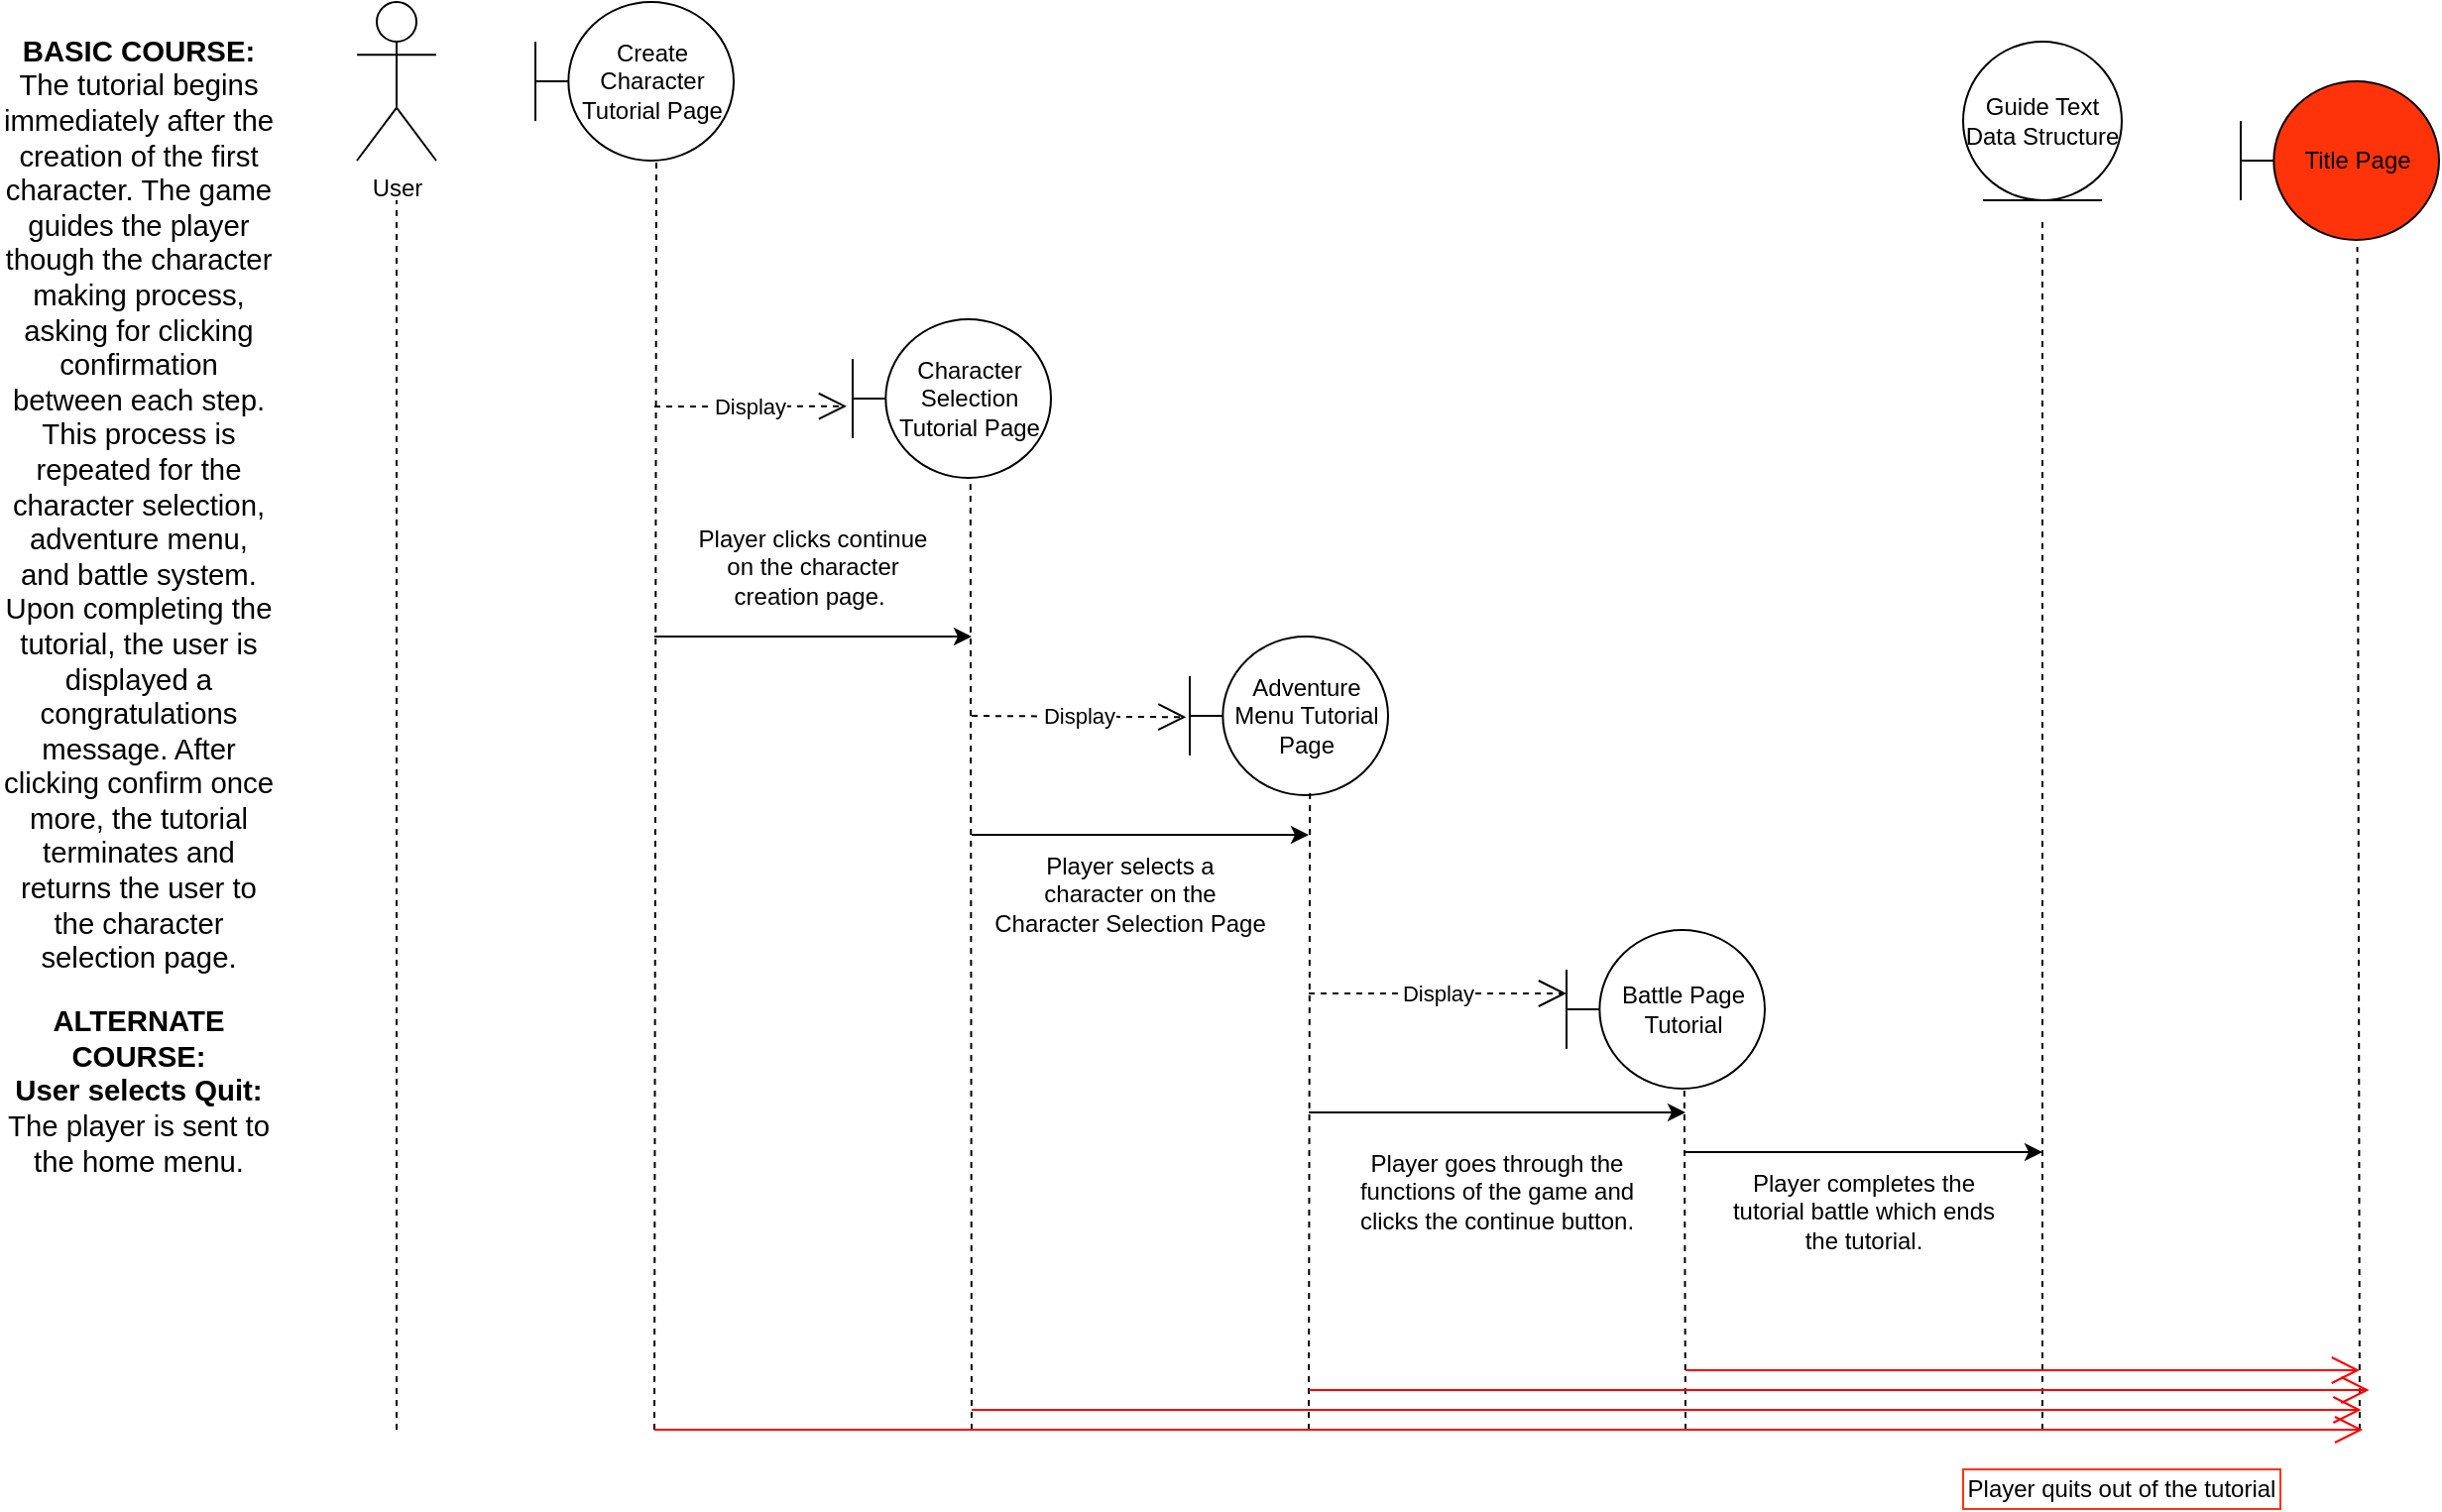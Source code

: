 <mxfile version="12.6.4" type="google"><diagram id="k_XgdMccSAED8uHUzafZ" name="Page-1"><mxGraphModel dx="495" dy="556" grid="1" gridSize="10" guides="1" tooltips="1" connect="1" arrows="1" fold="1" page="1" pageScale="1" pageWidth="850" pageHeight="1100" math="0" shadow="0"><root><mxCell id="0"/><mxCell id="1" parent="0"/><mxCell id="-5e5OEWL0xlYz2oazTzG-1" value="&lt;p dir=&quot;ltr&quot; style=&quot;line-height: 1.2 ; margin-top: 0pt ; margin-bottom: 0pt&quot;&gt;&lt;span style=&quot;font-size: 11pt ; font-family: &amp;#34;arial&amp;#34; ; background-color: transparent ; font-weight: 700 ; vertical-align: baseline ; white-space: pre-wrap&quot;&gt;BASIC COURSE:&lt;/span&gt;&lt;/p&gt;&lt;p dir=&quot;ltr&quot; style=&quot;line-height: 1.2 ; margin-top: 0pt ; margin-bottom: 0pt&quot;&gt;&lt;span style=&quot;font-size: 11pt ; font-family: &amp;#34;arial&amp;#34; ; background-color: transparent ; vertical-align: baseline ; white-space: pre-wrap&quot;&gt;The tutorial begins immediately after the creation of the first character. The game guides the player though the character making process, asking for clicking confirmation between each step. This process is repeated for the character selection, adventure menu, and battle system. Upon completing the tutorial, the user is displayed a congratulations message. After clicking confirm once more, the tutorial terminates and returns the user to the character selection page.&lt;/span&gt;&lt;/p&gt;&lt;p dir=&quot;ltr&quot; style=&quot;line-height: 1.2 ; margin-top: 0pt ; margin-bottom: 0pt&quot;&gt;&lt;br&gt;&lt;/p&gt;&lt;p dir=&quot;ltr&quot; style=&quot;line-height: 1.2 ; margin-top: 0pt ; margin-bottom: 0pt&quot;&gt;&lt;span style=&quot;font-size: 11pt ; font-family: &amp;#34;arial&amp;#34; ; background-color: transparent ; font-weight: 700 ; vertical-align: baseline ; white-space: pre-wrap&quot;&gt;ALTERNATE COURSE:&lt;/span&gt;&lt;/p&gt;&lt;p dir=&quot;ltr&quot; style=&quot;line-height: 1.2 ; margin-top: 0pt ; margin-bottom: 0pt&quot;&gt;&lt;span style=&quot;background-color: transparent ; font-size: 11pt ; font-family: &amp;#34;arial&amp;#34; ; font-weight: 700 ; vertical-align: baseline ; white-space: pre-wrap&quot;&gt;User selects Quit: &lt;/span&gt;&lt;span style=&quot;background-color: transparent ; font-size: 11pt ; font-family: &amp;#34;arial&amp;#34; ; vertical-align: baseline ; white-space: pre-wrap&quot;&gt;The player is sent to the home menu.&lt;/span&gt;&lt;br&gt;&lt;/p&gt;" style="text;html=1;strokeColor=none;fillColor=none;align=center;verticalAlign=middle;whiteSpace=wrap;rounded=0;" vertex="1" parent="1"><mxGeometry x="20" y="120" width="140" height="450" as="geometry"/></mxCell><mxCell id="-5e5OEWL0xlYz2oazTzG-2" value="User" style="shape=umlActor;verticalLabelPosition=bottom;labelBackgroundColor=#ffffff;verticalAlign=top;html=1;outlineConnect=0;" vertex="1" parent="1"><mxGeometry x="200" y="40" width="40" height="80" as="geometry"/></mxCell><mxCell id="-5e5OEWL0xlYz2oazTzG-3" value="Create Character Tutorial Page" style="shape=umlBoundary;whiteSpace=wrap;html=1;" vertex="1" parent="1"><mxGeometry x="290" y="40" width="100" height="80" as="geometry"/></mxCell><mxCell id="-5e5OEWL0xlYz2oazTzG-4" value="Character Selection Tutorial Page" style="shape=umlBoundary;whiteSpace=wrap;html=1;" vertex="1" parent="1"><mxGeometry x="450" y="200" width="100" height="80" as="geometry"/></mxCell><mxCell id="-5e5OEWL0xlYz2oazTzG-5" value="Adventure Menu Tutorial Page" style="shape=umlBoundary;whiteSpace=wrap;html=1;" vertex="1" parent="1"><mxGeometry x="620" y="360" width="100" height="80" as="geometry"/></mxCell><mxCell id="-5e5OEWL0xlYz2oazTzG-6" value="Guide Text Data Structure" style="ellipse;shape=umlEntity;whiteSpace=wrap;html=1;" vertex="1" parent="1"><mxGeometry x="1010" y="60" width="80" height="80" as="geometry"/></mxCell><mxCell id="-5e5OEWL0xlYz2oazTzG-7" value="Battle Page Tutorial" style="shape=umlBoundary;whiteSpace=wrap;html=1;" vertex="1" parent="1"><mxGeometry x="810" y="508" width="100" height="80" as="geometry"/></mxCell><mxCell id="-5e5OEWL0xlYz2oazTzG-8" value="" style="endArrow=none;dashed=1;html=1;" edge="1" parent="1"><mxGeometry width="50" height="50" relative="1" as="geometry"><mxPoint x="220" y="760" as="sourcePoint"/><mxPoint x="220" y="140" as="targetPoint"/></mxGeometry></mxCell><mxCell id="-5e5OEWL0xlYz2oazTzG-9" value="" style="endArrow=none;dashed=1;html=1;entryX=0.61;entryY=0.978;entryDx=0;entryDy=0;entryPerimeter=0;" edge="1" parent="1" target="-5e5OEWL0xlYz2oazTzG-3"><mxGeometry width="50" height="50" relative="1" as="geometry"><mxPoint x="350" y="760" as="sourcePoint"/><mxPoint x="350" y="130" as="targetPoint"/></mxGeometry></mxCell><mxCell id="-5e5OEWL0xlYz2oazTzG-10" value="" style="endArrow=none;dashed=1;html=1;entryX=0.594;entryY=0.998;entryDx=0;entryDy=0;entryPerimeter=0;" edge="1" parent="1" target="-5e5OEWL0xlYz2oazTzG-4"><mxGeometry width="50" height="50" relative="1" as="geometry"><mxPoint x="510" y="760" as="sourcePoint"/><mxPoint x="510" y="310" as="targetPoint"/></mxGeometry></mxCell><mxCell id="-5e5OEWL0xlYz2oazTzG-11" value="" style="endArrow=none;dashed=1;html=1;entryX=0.606;entryY=0.987;entryDx=0;entryDy=0;entryPerimeter=0;" edge="1" parent="1" target="-5e5OEWL0xlYz2oazTzG-5"><mxGeometry width="50" height="50" relative="1" as="geometry"><mxPoint x="680" y="760" as="sourcePoint"/><mxPoint x="680" y="450" as="targetPoint"/></mxGeometry></mxCell><mxCell id="-5e5OEWL0xlYz2oazTzG-12" value="" style="endArrow=none;dashed=1;html=1;entryX=0.594;entryY=0.997;entryDx=0;entryDy=0;entryPerimeter=0;" edge="1" parent="1" target="-5e5OEWL0xlYz2oazTzG-7"><mxGeometry width="50" height="50" relative="1" as="geometry"><mxPoint x="870" y="760" as="sourcePoint"/><mxPoint x="870" y="600" as="targetPoint"/></mxGeometry></mxCell><mxCell id="-5e5OEWL0xlYz2oazTzG-13" value="" style="endArrow=none;dashed=1;html=1;" edge="1" parent="1"><mxGeometry width="50" height="50" relative="1" as="geometry"><mxPoint x="1050" y="760" as="sourcePoint"/><mxPoint x="1050" y="150" as="targetPoint"/></mxGeometry></mxCell><mxCell id="-5e5OEWL0xlYz2oazTzG-14" value="" style="endArrow=classic;html=1;" edge="1" parent="1"><mxGeometry width="50" height="50" relative="1" as="geometry"><mxPoint x="350" y="360" as="sourcePoint"/><mxPoint x="510" y="360" as="targetPoint"/></mxGeometry></mxCell><mxCell id="-5e5OEWL0xlYz2oazTzG-15" value="Player clicks continue on the character creation page.&amp;nbsp;" style="text;html=1;strokeColor=none;fillColor=none;align=center;verticalAlign=middle;whiteSpace=wrap;rounded=0;" vertex="1" parent="1"><mxGeometry x="370" y="310" width="120" height="30" as="geometry"/></mxCell><mxCell id="-5e5OEWL0xlYz2oazTzG-16" value="Title Page" style="shape=umlBoundary;whiteSpace=wrap;html=1;fillColor=#FF330A;" vertex="1" parent="1"><mxGeometry x="1150" y="80" width="100" height="80" as="geometry"/></mxCell><mxCell id="-5e5OEWL0xlYz2oazTzG-17" value="" style="endArrow=none;dashed=1;html=1;entryX=0.588;entryY=1.043;entryDx=0;entryDy=0;entryPerimeter=0;" edge="1" parent="1" target="-5e5OEWL0xlYz2oazTzG-16"><mxGeometry width="50" height="50" relative="1" as="geometry"><mxPoint x="1210" y="760" as="sourcePoint"/><mxPoint x="1300" y="310" as="targetPoint"/></mxGeometry></mxCell><mxCell id="-5e5OEWL0xlYz2oazTzG-18" value="" style="endArrow=classic;html=1;" edge="1" parent="1"><mxGeometry width="50" height="50" relative="1" as="geometry"><mxPoint x="510" y="460" as="sourcePoint"/><mxPoint x="680" y="460" as="targetPoint"/></mxGeometry></mxCell><mxCell id="-5e5OEWL0xlYz2oazTzG-19" value="Player selects a character on the Character Selection Page" style="text;html=1;strokeColor=none;fillColor=none;align=center;verticalAlign=middle;whiteSpace=wrap;rounded=0;" vertex="1" parent="1"><mxGeometry x="520" y="470" width="140" height="40" as="geometry"/></mxCell><mxCell id="-5e5OEWL0xlYz2oazTzG-20" value="" style="endArrow=classic;html=1;" edge="1" parent="1"><mxGeometry width="50" height="50" relative="1" as="geometry"><mxPoint x="680" y="600" as="sourcePoint"/><mxPoint x="870" y="600" as="targetPoint"/></mxGeometry></mxCell><mxCell id="-5e5OEWL0xlYz2oazTzG-21" value="Player goes through the functions of the game and clicks the continue button." style="text;html=1;strokeColor=none;fillColor=none;align=center;verticalAlign=middle;whiteSpace=wrap;rounded=0;" vertex="1" parent="1"><mxGeometry x="700" y="620" width="150" height="40" as="geometry"/></mxCell><mxCell id="-5e5OEWL0xlYz2oazTzG-22" value="" style="endArrow=classic;html=1;" edge="1" parent="1"><mxGeometry width="50" height="50" relative="1" as="geometry"><mxPoint x="870" y="620" as="sourcePoint"/><mxPoint x="1050" y="620" as="targetPoint"/></mxGeometry></mxCell><mxCell id="-5e5OEWL0xlYz2oazTzG-23" value="Player completes the tutorial battle which ends the tutorial." style="text;html=1;strokeColor=none;fillColor=none;align=center;verticalAlign=middle;whiteSpace=wrap;rounded=0;" vertex="1" parent="1"><mxGeometry x="890" y="640" width="140" height="20" as="geometry"/></mxCell><mxCell id="-5e5OEWL0xlYz2oazTzG-24" value="Display" style="endArrow=open;endSize=12;dashed=1;html=1;entryX=-0.03;entryY=0.548;entryDx=0;entryDy=0;entryPerimeter=0;" edge="1" parent="1" target="-5e5OEWL0xlYz2oazTzG-4"><mxGeometry width="160" relative="1" as="geometry"><mxPoint x="350" y="244" as="sourcePoint"/><mxPoint x="420" y="260" as="targetPoint"/></mxGeometry></mxCell><mxCell id="-5e5OEWL0xlYz2oazTzG-25" value="Display" style="endArrow=open;endSize=12;dashed=1;html=1;entryX=-0.018;entryY=0.508;entryDx=0;entryDy=0;entryPerimeter=0;" edge="1" parent="1" target="-5e5OEWL0xlYz2oazTzG-5"><mxGeometry width="160" relative="1" as="geometry"><mxPoint x="510" y="400" as="sourcePoint"/><mxPoint x="700" y="310" as="targetPoint"/></mxGeometry></mxCell><mxCell id="-5e5OEWL0xlYz2oazTzG-26" value="Display" style="endArrow=open;endSize=12;dashed=1;html=1;" edge="1" parent="1"><mxGeometry width="160" relative="1" as="geometry"><mxPoint x="680" y="540" as="sourcePoint"/><mxPoint x="810" y="540" as="targetPoint"/></mxGeometry></mxCell><mxCell id="-5e5OEWL0xlYz2oazTzG-27" value="" style="endArrow=open;endFill=1;endSize=12;html=1;strokeColor=#FF0000;" edge="1" parent="1"><mxGeometry width="160" relative="1" as="geometry"><mxPoint x="350" y="760" as="sourcePoint"/><mxPoint x="1211.6" y="760" as="targetPoint"/></mxGeometry></mxCell><mxCell id="-5e5OEWL0xlYz2oazTzG-31" value="" style="endArrow=open;endFill=1;endSize=12;html=1;strokeColor=#FF0000;" edge="1" parent="1"><mxGeometry width="160" relative="1" as="geometry"><mxPoint x="510" y="750" as="sourcePoint"/><mxPoint x="1210.8" y="750" as="targetPoint"/></mxGeometry></mxCell><mxCell id="-5e5OEWL0xlYz2oazTzG-32" value="" style="endArrow=open;endFill=1;endSize=12;html=1;strokeColor=#FF0000;" edge="1" parent="1"><mxGeometry width="160" relative="1" as="geometry"><mxPoint x="680" y="740" as="sourcePoint"/><mxPoint x="1214.8" y="740" as="targetPoint"/></mxGeometry></mxCell><mxCell id="-5e5OEWL0xlYz2oazTzG-33" value="" style="endArrow=open;endFill=1;endSize=12;html=1;strokeColor=#FF0000;" edge="1" parent="1"><mxGeometry width="160" relative="1" as="geometry"><mxPoint x="870" y="730" as="sourcePoint"/><mxPoint x="1210" y="730" as="targetPoint"/></mxGeometry></mxCell><mxCell id="-5e5OEWL0xlYz2oazTzG-34" value="Player quits out of the tutorial" style="text;html=1;strokeColor=#FF330A;fillColor=none;align=center;verticalAlign=middle;whiteSpace=wrap;rounded=0;" vertex="1" parent="1"><mxGeometry x="1010" y="780" width="160" height="20" as="geometry"/></mxCell></root></mxGraphModel></diagram></mxfile>